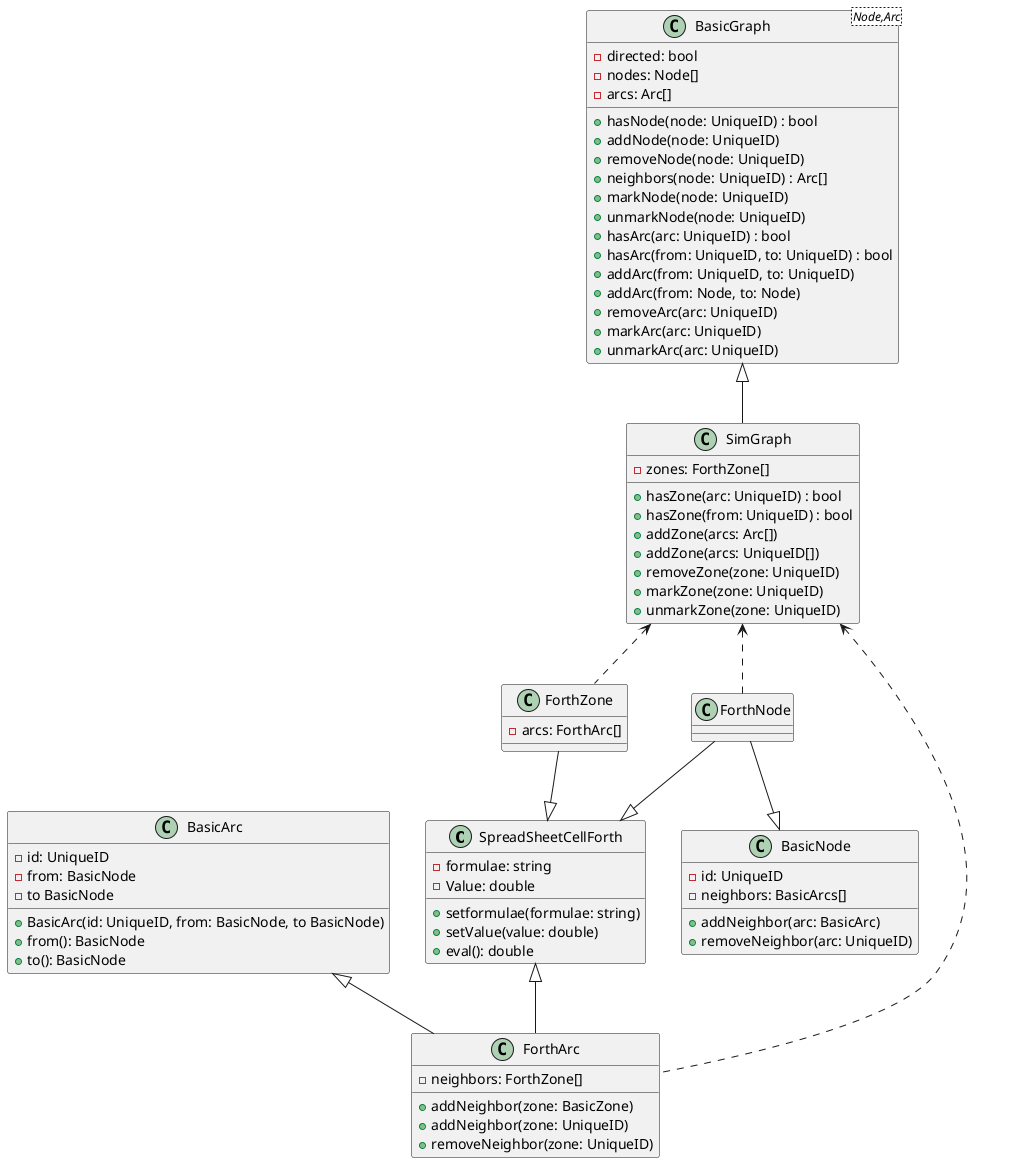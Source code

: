 @startuml

class SpreadSheetCellForth {
-formulae: string
-Value: double
+setformulae(formulae: string)
+setValue(value: double)
+eval(): double
}

class BasicNode {
-id: UniqueID
-neighbors: BasicArcs[]
+addNeighbor(arc: BasicArc)
+removeNeighbor(arc: UniqueID)
}

class ForthNode {
}

ForthNode --|> SpreadSheetCellForth
ForthNode --|> BasicNode
ForthZone --|> SpreadSheetCellForth

class BasicArc {
-id: UniqueID
-from: BasicNode
-to BasicNode
+BasicArc(id: UniqueID, from: BasicNode, to BasicNode)
+from(): BasicNode
+to(): BasicNode
}

class ForthArc {
-neighbors: ForthZone[]
+addNeighbor(zone: BasicZone)
+addNeighbor(zone: UniqueID)
+removeNeighbor(zone: UniqueID)
}

class ForthZone {
-arcs: ForthArc[]
}

' ForthNode "2" <-> "*" ForthArc
SpreadSheetCellForth <|-- ForthArc
BasicArc <|-- ForthArc

class "BasicGraph<Node,Arc>" as BasicGraph
class BasicGraph {
-directed: bool
-nodes: Node[]
-arcs: Arc[]
+hasNode(node: UniqueID) : bool
+addNode(node: UniqueID)
+removeNode(node: UniqueID)
+neighbors(node: UniqueID) : Arc[]
+markNode(node: UniqueID)
+unmarkNode(node: UniqueID)
+hasArc(arc: UniqueID) : bool
+hasArc(from: UniqueID, to: UniqueID) : bool
+addArc(from: UniqueID, to: UniqueID)
+addArc(from: Node, to: Node)
+removeArc(arc: UniqueID)
+markArc(arc: UniqueID)
+unmarkArc(arc: UniqueID)
}

class SimGraph {
-zones: ForthZone[]
+hasZone(arc: UniqueID) : bool
+hasZone(from: UniqueID) : bool
+addZone(arcs: Arc[])
+addZone(arcs: UniqueID[])
+removeZone(zone: UniqueID)
+markZone(zone: UniqueID)
+unmarkZone(zone: UniqueID)
}

BasicGraph <|-- SimGraph
SimGraph <.. ForthArc
SimGraph <.. ForthNode
SimGraph <.. ForthZone

@enduml
